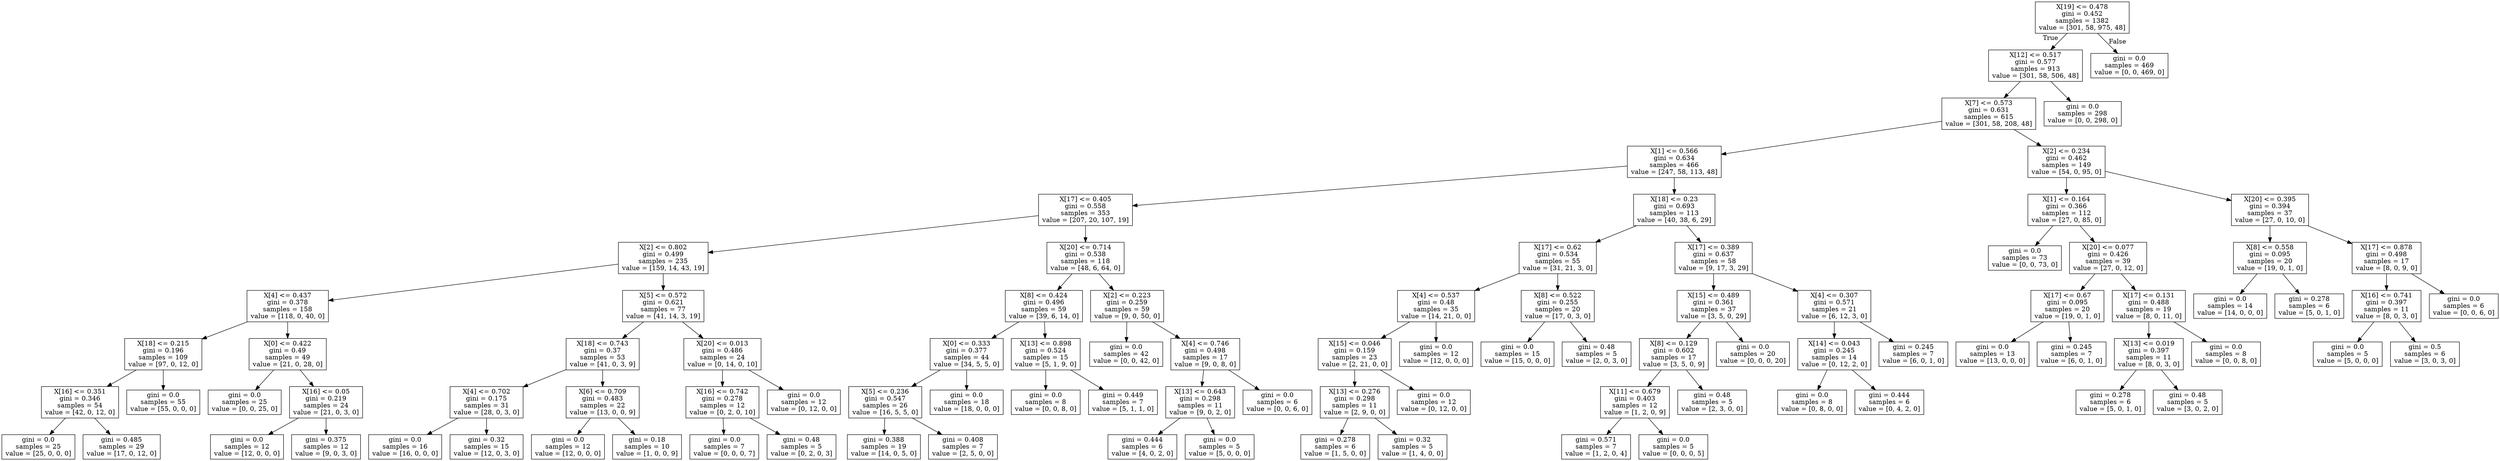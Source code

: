 digraph Tree {
node [shape=box] ;
0 [label="X[19] <= 0.478\ngini = 0.452\nsamples = 1382\nvalue = [301, 58, 975, 48]"] ;
1 [label="X[12] <= 0.517\ngini = 0.577\nsamples = 913\nvalue = [301, 58, 506, 48]"] ;
0 -> 1 [labeldistance=2.5, labelangle=45, headlabel="True"] ;
2 [label="X[7] <= 0.573\ngini = 0.631\nsamples = 615\nvalue = [301, 58, 208, 48]"] ;
1 -> 2 ;
3 [label="X[1] <= 0.566\ngini = 0.634\nsamples = 466\nvalue = [247, 58, 113, 48]"] ;
2 -> 3 ;
4 [label="X[17] <= 0.405\ngini = 0.558\nsamples = 353\nvalue = [207, 20, 107, 19]"] ;
3 -> 4 ;
5 [label="X[2] <= 0.802\ngini = 0.499\nsamples = 235\nvalue = [159, 14, 43, 19]"] ;
4 -> 5 ;
6 [label="X[4] <= 0.437\ngini = 0.378\nsamples = 158\nvalue = [118, 0, 40, 0]"] ;
5 -> 6 ;
7 [label="X[18] <= 0.215\ngini = 0.196\nsamples = 109\nvalue = [97, 0, 12, 0]"] ;
6 -> 7 ;
8 [label="X[16] <= 0.351\ngini = 0.346\nsamples = 54\nvalue = [42, 0, 12, 0]"] ;
7 -> 8 ;
9 [label="gini = 0.0\nsamples = 25\nvalue = [25, 0, 0, 0]"] ;
8 -> 9 ;
10 [label="gini = 0.485\nsamples = 29\nvalue = [17, 0, 12, 0]"] ;
8 -> 10 ;
11 [label="gini = 0.0\nsamples = 55\nvalue = [55, 0, 0, 0]"] ;
7 -> 11 ;
12 [label="X[0] <= 0.422\ngini = 0.49\nsamples = 49\nvalue = [21, 0, 28, 0]"] ;
6 -> 12 ;
13 [label="gini = 0.0\nsamples = 25\nvalue = [0, 0, 25, 0]"] ;
12 -> 13 ;
14 [label="X[16] <= 0.05\ngini = 0.219\nsamples = 24\nvalue = [21, 0, 3, 0]"] ;
12 -> 14 ;
15 [label="gini = 0.0\nsamples = 12\nvalue = [12, 0, 0, 0]"] ;
14 -> 15 ;
16 [label="gini = 0.375\nsamples = 12\nvalue = [9, 0, 3, 0]"] ;
14 -> 16 ;
17 [label="X[5] <= 0.572\ngini = 0.621\nsamples = 77\nvalue = [41, 14, 3, 19]"] ;
5 -> 17 ;
18 [label="X[18] <= 0.743\ngini = 0.37\nsamples = 53\nvalue = [41, 0, 3, 9]"] ;
17 -> 18 ;
19 [label="X[4] <= 0.702\ngini = 0.175\nsamples = 31\nvalue = [28, 0, 3, 0]"] ;
18 -> 19 ;
20 [label="gini = 0.0\nsamples = 16\nvalue = [16, 0, 0, 0]"] ;
19 -> 20 ;
21 [label="gini = 0.32\nsamples = 15\nvalue = [12, 0, 3, 0]"] ;
19 -> 21 ;
22 [label="X[6] <= 0.709\ngini = 0.483\nsamples = 22\nvalue = [13, 0, 0, 9]"] ;
18 -> 22 ;
23 [label="gini = 0.0\nsamples = 12\nvalue = [12, 0, 0, 0]"] ;
22 -> 23 ;
24 [label="gini = 0.18\nsamples = 10\nvalue = [1, 0, 0, 9]"] ;
22 -> 24 ;
25 [label="X[20] <= 0.013\ngini = 0.486\nsamples = 24\nvalue = [0, 14, 0, 10]"] ;
17 -> 25 ;
26 [label="X[16] <= 0.742\ngini = 0.278\nsamples = 12\nvalue = [0, 2, 0, 10]"] ;
25 -> 26 ;
27 [label="gini = 0.0\nsamples = 7\nvalue = [0, 0, 0, 7]"] ;
26 -> 27 ;
28 [label="gini = 0.48\nsamples = 5\nvalue = [0, 2, 0, 3]"] ;
26 -> 28 ;
29 [label="gini = 0.0\nsamples = 12\nvalue = [0, 12, 0, 0]"] ;
25 -> 29 ;
30 [label="X[20] <= 0.714\ngini = 0.538\nsamples = 118\nvalue = [48, 6, 64, 0]"] ;
4 -> 30 ;
31 [label="X[8] <= 0.424\ngini = 0.496\nsamples = 59\nvalue = [39, 6, 14, 0]"] ;
30 -> 31 ;
32 [label="X[0] <= 0.333\ngini = 0.377\nsamples = 44\nvalue = [34, 5, 5, 0]"] ;
31 -> 32 ;
33 [label="X[5] <= 0.236\ngini = 0.547\nsamples = 26\nvalue = [16, 5, 5, 0]"] ;
32 -> 33 ;
34 [label="gini = 0.388\nsamples = 19\nvalue = [14, 0, 5, 0]"] ;
33 -> 34 ;
35 [label="gini = 0.408\nsamples = 7\nvalue = [2, 5, 0, 0]"] ;
33 -> 35 ;
36 [label="gini = 0.0\nsamples = 18\nvalue = [18, 0, 0, 0]"] ;
32 -> 36 ;
37 [label="X[13] <= 0.898\ngini = 0.524\nsamples = 15\nvalue = [5, 1, 9, 0]"] ;
31 -> 37 ;
38 [label="gini = 0.0\nsamples = 8\nvalue = [0, 0, 8, 0]"] ;
37 -> 38 ;
39 [label="gini = 0.449\nsamples = 7\nvalue = [5, 1, 1, 0]"] ;
37 -> 39 ;
40 [label="X[2] <= 0.223\ngini = 0.259\nsamples = 59\nvalue = [9, 0, 50, 0]"] ;
30 -> 40 ;
41 [label="gini = 0.0\nsamples = 42\nvalue = [0, 0, 42, 0]"] ;
40 -> 41 ;
42 [label="X[4] <= 0.746\ngini = 0.498\nsamples = 17\nvalue = [9, 0, 8, 0]"] ;
40 -> 42 ;
43 [label="X[13] <= 0.643\ngini = 0.298\nsamples = 11\nvalue = [9, 0, 2, 0]"] ;
42 -> 43 ;
44 [label="gini = 0.444\nsamples = 6\nvalue = [4, 0, 2, 0]"] ;
43 -> 44 ;
45 [label="gini = 0.0\nsamples = 5\nvalue = [5, 0, 0, 0]"] ;
43 -> 45 ;
46 [label="gini = 0.0\nsamples = 6\nvalue = [0, 0, 6, 0]"] ;
42 -> 46 ;
47 [label="X[18] <= 0.23\ngini = 0.693\nsamples = 113\nvalue = [40, 38, 6, 29]"] ;
3 -> 47 ;
48 [label="X[17] <= 0.62\ngini = 0.534\nsamples = 55\nvalue = [31, 21, 3, 0]"] ;
47 -> 48 ;
49 [label="X[4] <= 0.537\ngini = 0.48\nsamples = 35\nvalue = [14, 21, 0, 0]"] ;
48 -> 49 ;
50 [label="X[15] <= 0.046\ngini = 0.159\nsamples = 23\nvalue = [2, 21, 0, 0]"] ;
49 -> 50 ;
51 [label="X[13] <= 0.276\ngini = 0.298\nsamples = 11\nvalue = [2, 9, 0, 0]"] ;
50 -> 51 ;
52 [label="gini = 0.278\nsamples = 6\nvalue = [1, 5, 0, 0]"] ;
51 -> 52 ;
53 [label="gini = 0.32\nsamples = 5\nvalue = [1, 4, 0, 0]"] ;
51 -> 53 ;
54 [label="gini = 0.0\nsamples = 12\nvalue = [0, 12, 0, 0]"] ;
50 -> 54 ;
55 [label="gini = 0.0\nsamples = 12\nvalue = [12, 0, 0, 0]"] ;
49 -> 55 ;
56 [label="X[8] <= 0.522\ngini = 0.255\nsamples = 20\nvalue = [17, 0, 3, 0]"] ;
48 -> 56 ;
57 [label="gini = 0.0\nsamples = 15\nvalue = [15, 0, 0, 0]"] ;
56 -> 57 ;
58 [label="gini = 0.48\nsamples = 5\nvalue = [2, 0, 3, 0]"] ;
56 -> 58 ;
59 [label="X[17] <= 0.389\ngini = 0.637\nsamples = 58\nvalue = [9, 17, 3, 29]"] ;
47 -> 59 ;
60 [label="X[15] <= 0.489\ngini = 0.361\nsamples = 37\nvalue = [3, 5, 0, 29]"] ;
59 -> 60 ;
61 [label="X[8] <= 0.129\ngini = 0.602\nsamples = 17\nvalue = [3, 5, 0, 9]"] ;
60 -> 61 ;
62 [label="X[11] <= 0.679\ngini = 0.403\nsamples = 12\nvalue = [1, 2, 0, 9]"] ;
61 -> 62 ;
63 [label="gini = 0.571\nsamples = 7\nvalue = [1, 2, 0, 4]"] ;
62 -> 63 ;
64 [label="gini = 0.0\nsamples = 5\nvalue = [0, 0, 0, 5]"] ;
62 -> 64 ;
65 [label="gini = 0.48\nsamples = 5\nvalue = [2, 3, 0, 0]"] ;
61 -> 65 ;
66 [label="gini = 0.0\nsamples = 20\nvalue = [0, 0, 0, 20]"] ;
60 -> 66 ;
67 [label="X[4] <= 0.307\ngini = 0.571\nsamples = 21\nvalue = [6, 12, 3, 0]"] ;
59 -> 67 ;
68 [label="X[14] <= 0.043\ngini = 0.245\nsamples = 14\nvalue = [0, 12, 2, 0]"] ;
67 -> 68 ;
69 [label="gini = 0.0\nsamples = 8\nvalue = [0, 8, 0, 0]"] ;
68 -> 69 ;
70 [label="gini = 0.444\nsamples = 6\nvalue = [0, 4, 2, 0]"] ;
68 -> 70 ;
71 [label="gini = 0.245\nsamples = 7\nvalue = [6, 0, 1, 0]"] ;
67 -> 71 ;
72 [label="X[2] <= 0.234\ngini = 0.462\nsamples = 149\nvalue = [54, 0, 95, 0]"] ;
2 -> 72 ;
73 [label="X[1] <= 0.164\ngini = 0.366\nsamples = 112\nvalue = [27, 0, 85, 0]"] ;
72 -> 73 ;
74 [label="gini = 0.0\nsamples = 73\nvalue = [0, 0, 73, 0]"] ;
73 -> 74 ;
75 [label="X[20] <= 0.077\ngini = 0.426\nsamples = 39\nvalue = [27, 0, 12, 0]"] ;
73 -> 75 ;
76 [label="X[17] <= 0.67\ngini = 0.095\nsamples = 20\nvalue = [19, 0, 1, 0]"] ;
75 -> 76 ;
77 [label="gini = 0.0\nsamples = 13\nvalue = [13, 0, 0, 0]"] ;
76 -> 77 ;
78 [label="gini = 0.245\nsamples = 7\nvalue = [6, 0, 1, 0]"] ;
76 -> 78 ;
79 [label="X[17] <= 0.131\ngini = 0.488\nsamples = 19\nvalue = [8, 0, 11, 0]"] ;
75 -> 79 ;
80 [label="X[13] <= 0.019\ngini = 0.397\nsamples = 11\nvalue = [8, 0, 3, 0]"] ;
79 -> 80 ;
81 [label="gini = 0.278\nsamples = 6\nvalue = [5, 0, 1, 0]"] ;
80 -> 81 ;
82 [label="gini = 0.48\nsamples = 5\nvalue = [3, 0, 2, 0]"] ;
80 -> 82 ;
83 [label="gini = 0.0\nsamples = 8\nvalue = [0, 0, 8, 0]"] ;
79 -> 83 ;
84 [label="X[20] <= 0.395\ngini = 0.394\nsamples = 37\nvalue = [27, 0, 10, 0]"] ;
72 -> 84 ;
85 [label="X[8] <= 0.558\ngini = 0.095\nsamples = 20\nvalue = [19, 0, 1, 0]"] ;
84 -> 85 ;
86 [label="gini = 0.0\nsamples = 14\nvalue = [14, 0, 0, 0]"] ;
85 -> 86 ;
87 [label="gini = 0.278\nsamples = 6\nvalue = [5, 0, 1, 0]"] ;
85 -> 87 ;
88 [label="X[17] <= 0.878\ngini = 0.498\nsamples = 17\nvalue = [8, 0, 9, 0]"] ;
84 -> 88 ;
89 [label="X[16] <= 0.741\ngini = 0.397\nsamples = 11\nvalue = [8, 0, 3, 0]"] ;
88 -> 89 ;
90 [label="gini = 0.0\nsamples = 5\nvalue = [5, 0, 0, 0]"] ;
89 -> 90 ;
91 [label="gini = 0.5\nsamples = 6\nvalue = [3, 0, 3, 0]"] ;
89 -> 91 ;
92 [label="gini = 0.0\nsamples = 6\nvalue = [0, 0, 6, 0]"] ;
88 -> 92 ;
93 [label="gini = 0.0\nsamples = 298\nvalue = [0, 0, 298, 0]"] ;
1 -> 93 ;
94 [label="gini = 0.0\nsamples = 469\nvalue = [0, 0, 469, 0]"] ;
0 -> 94 [labeldistance=2.5, labelangle=-45, headlabel="False"] ;
}